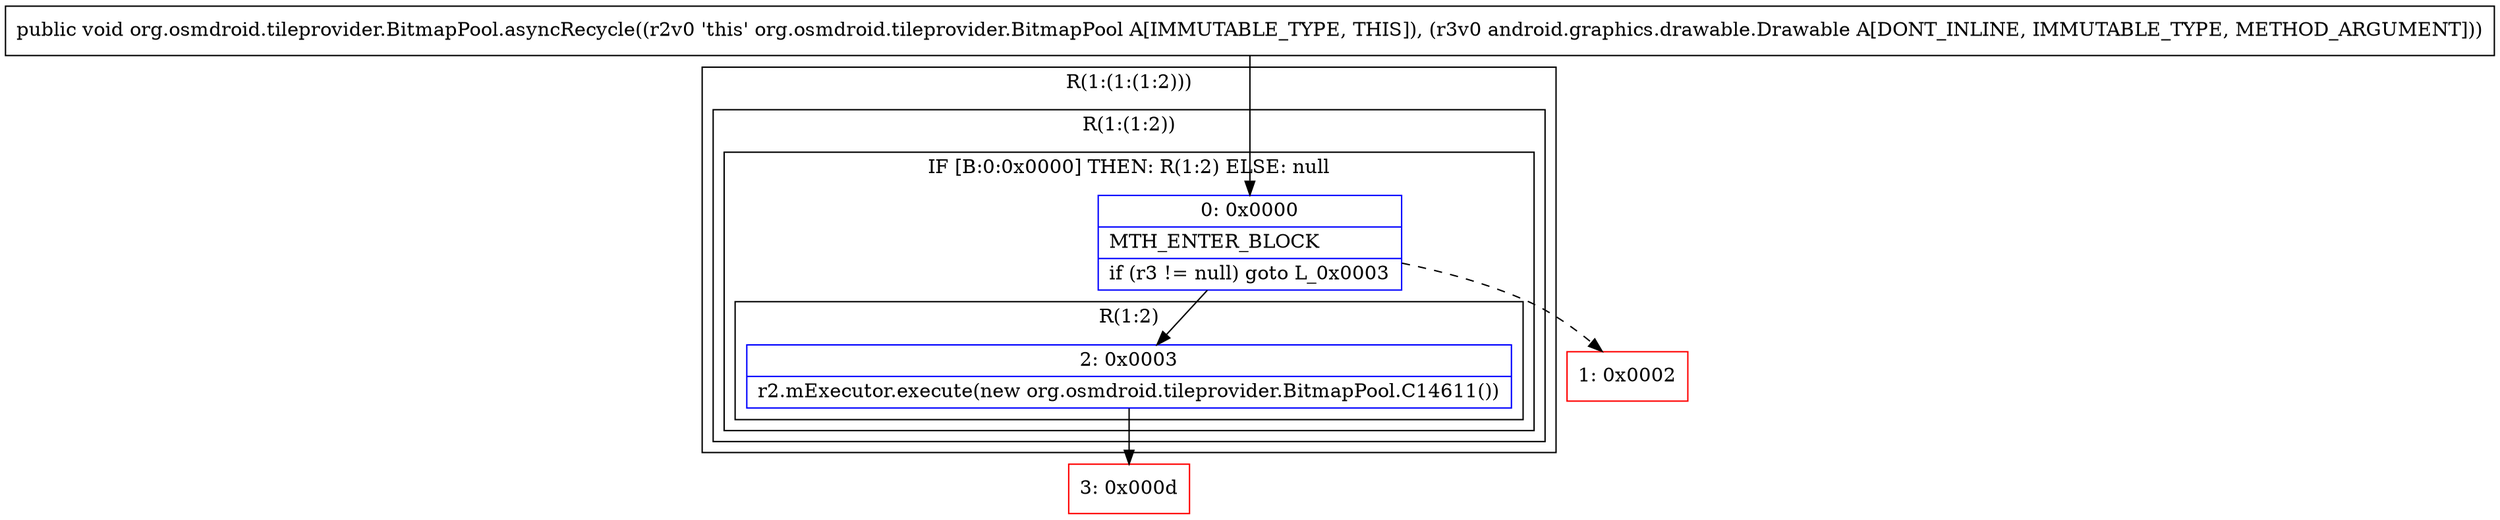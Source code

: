 digraph "CFG fororg.osmdroid.tileprovider.BitmapPool.asyncRecycle(Landroid\/graphics\/drawable\/Drawable;)V" {
subgraph cluster_Region_1123598736 {
label = "R(1:(1:(1:2)))";
node [shape=record,color=blue];
subgraph cluster_Region_1339599606 {
label = "R(1:(1:2))";
node [shape=record,color=blue];
subgraph cluster_IfRegion_1851119802 {
label = "IF [B:0:0x0000] THEN: R(1:2) ELSE: null";
node [shape=record,color=blue];
Node_0 [shape=record,label="{0\:\ 0x0000|MTH_ENTER_BLOCK\l|if (r3 != null) goto L_0x0003\l}"];
subgraph cluster_Region_597791370 {
label = "R(1:2)";
node [shape=record,color=blue];
Node_2 [shape=record,label="{2\:\ 0x0003|r2.mExecutor.execute(new org.osmdroid.tileprovider.BitmapPool.C14611())\l}"];
}
}
}
}
Node_1 [shape=record,color=red,label="{1\:\ 0x0002}"];
Node_3 [shape=record,color=red,label="{3\:\ 0x000d}"];
MethodNode[shape=record,label="{public void org.osmdroid.tileprovider.BitmapPool.asyncRecycle((r2v0 'this' org.osmdroid.tileprovider.BitmapPool A[IMMUTABLE_TYPE, THIS]), (r3v0 android.graphics.drawable.Drawable A[DONT_INLINE, IMMUTABLE_TYPE, METHOD_ARGUMENT])) }"];
MethodNode -> Node_0;
Node_0 -> Node_1[style=dashed];
Node_0 -> Node_2;
Node_2 -> Node_3;
}

